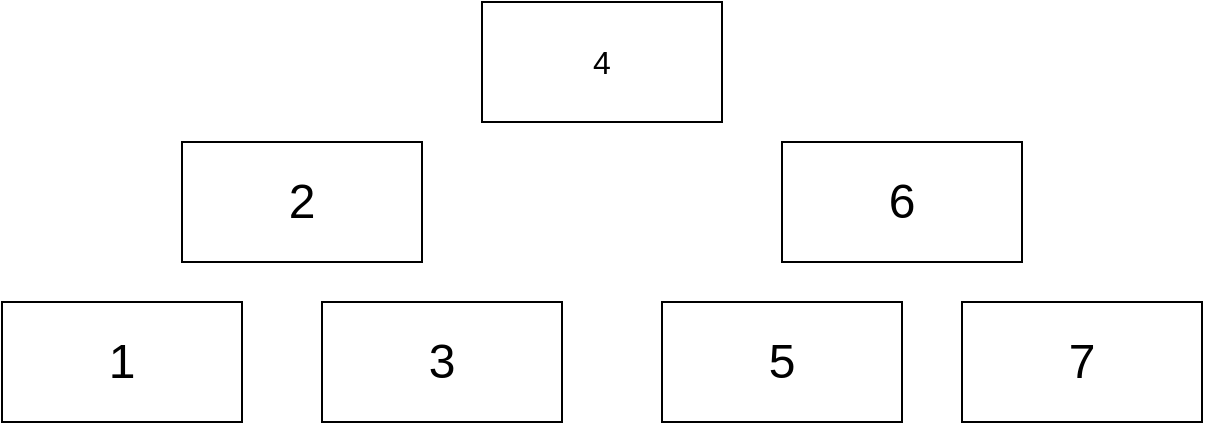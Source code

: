 <mxfile>
    <diagram id="TOGQuwmTbjxI8FVJvMWD" name="Page-1">
        <mxGraphModel dx="1466" dy="564" grid="1" gridSize="10" guides="1" tooltips="1" connect="1" arrows="1" fold="1" page="1" pageScale="1" pageWidth="850" pageHeight="1100" math="0" shadow="0">
            <root>
                <mxCell id="0"/>
                <mxCell id="1" parent="0"/>
                <mxCell id="2" value="&lt;font size=&quot;3&quot;&gt;4&lt;/font&gt;" style="whiteSpace=wrap;html=1;" vertex="1" parent="1">
                    <mxGeometry x="230" y="190" width="120" height="60" as="geometry"/>
                </mxCell>
                <mxCell id="3" value="2" style="whiteSpace=wrap;html=1;fontSize=24;" vertex="1" parent="1">
                    <mxGeometry x="80" y="260" width="120" height="60" as="geometry"/>
                </mxCell>
                <mxCell id="4" value="1" style="whiteSpace=wrap;html=1;fontSize=24;" vertex="1" parent="1">
                    <mxGeometry x="-10" y="340" width="120" height="60" as="geometry"/>
                </mxCell>
                <mxCell id="5" value="3" style="whiteSpace=wrap;html=1;fontSize=24;" vertex="1" parent="1">
                    <mxGeometry x="150" y="340" width="120" height="60" as="geometry"/>
                </mxCell>
                <mxCell id="6" value="6" style="whiteSpace=wrap;html=1;fontSize=24;" vertex="1" parent="1">
                    <mxGeometry x="380" y="260" width="120" height="60" as="geometry"/>
                </mxCell>
                <mxCell id="7" value="5" style="whiteSpace=wrap;html=1;fontSize=24;" vertex="1" parent="1">
                    <mxGeometry x="320" y="340" width="120" height="60" as="geometry"/>
                </mxCell>
                <mxCell id="8" value="7" style="whiteSpace=wrap;html=1;fontSize=24;" vertex="1" parent="1">
                    <mxGeometry x="470" y="340" width="120" height="60" as="geometry"/>
                </mxCell>
            </root>
        </mxGraphModel>
    </diagram>
</mxfile>